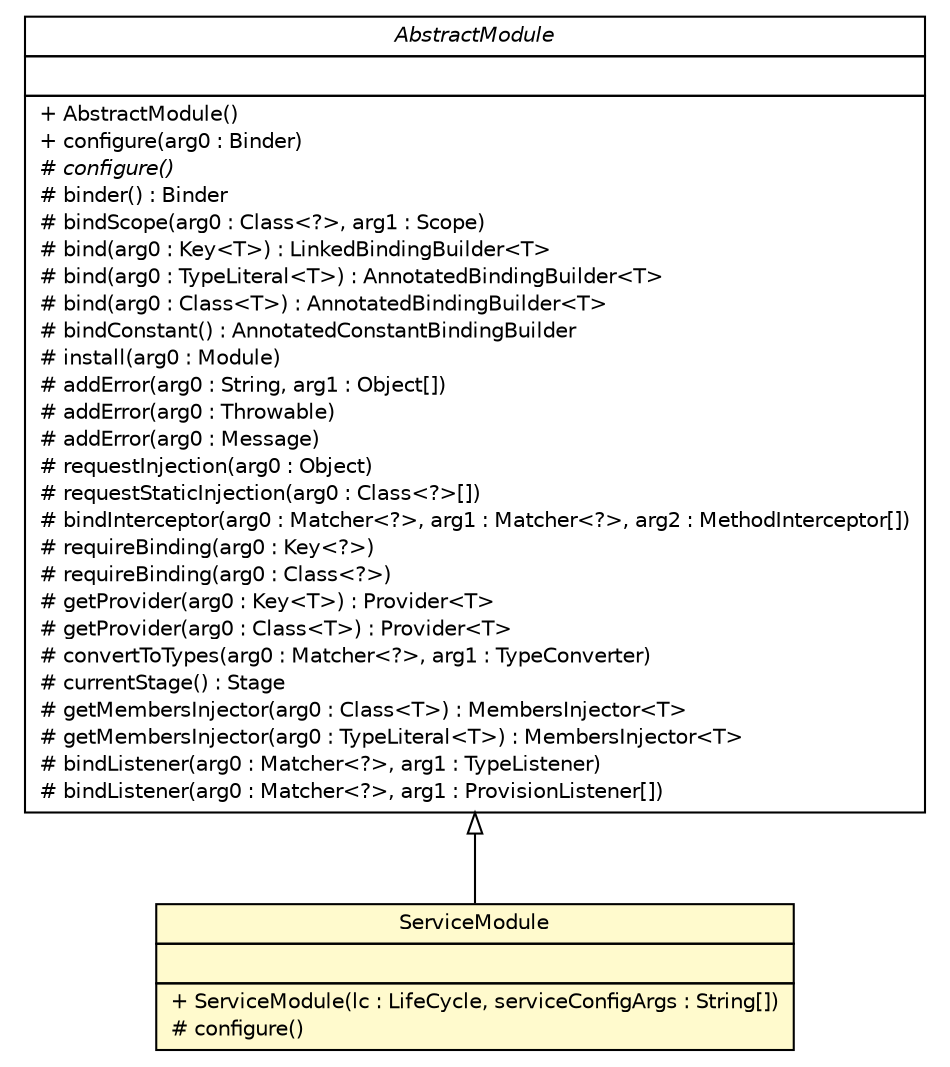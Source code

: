 #!/usr/local/bin/dot
#
# Class diagram 
# Generated by UMLGraph version R5_6 (http://www.umlgraph.org/)
#

digraph G {
	edge [fontname="Helvetica",fontsize=10,labelfontname="Helvetica",labelfontsize=10];
	node [fontname="Helvetica",fontsize=10,shape=plaintext];
	nodesep=0.25;
	ranksep=0.5;
	// sorcer.core.service.ServiceModule
	c479263 [label=<<table title="sorcer.core.service.ServiceModule" border="0" cellborder="1" cellspacing="0" cellpadding="2" port="p" bgcolor="lemonChiffon" href="./ServiceModule.html">
		<tr><td><table border="0" cellspacing="0" cellpadding="1">
<tr><td align="center" balign="center"> ServiceModule </td></tr>
		</table></td></tr>
		<tr><td><table border="0" cellspacing="0" cellpadding="1">
<tr><td align="left" balign="left">  </td></tr>
		</table></td></tr>
		<tr><td><table border="0" cellspacing="0" cellpadding="1">
<tr><td align="left" balign="left"> + ServiceModule(lc : LifeCycle, serviceConfigArgs : String[]) </td></tr>
<tr><td align="left" balign="left"> # configure() </td></tr>
		</table></td></tr>
		</table>>, URL="./ServiceModule.html", fontname="Helvetica", fontcolor="black", fontsize=10.0];
	//sorcer.core.service.ServiceModule extends com.google.inject.AbstractModule
	c479613:p -> c479263:p [dir=back,arrowtail=empty];
	// com.google.inject.AbstractModule
	c479613 [label=<<table title="com.google.inject.AbstractModule" border="0" cellborder="1" cellspacing="0" cellpadding="2" port="p">
		<tr><td><table border="0" cellspacing="0" cellpadding="1">
<tr><td align="center" balign="center"><font face="Helvetica-Oblique"> AbstractModule </font></td></tr>
		</table></td></tr>
		<tr><td><table border="0" cellspacing="0" cellpadding="1">
<tr><td align="left" balign="left">  </td></tr>
		</table></td></tr>
		<tr><td><table border="0" cellspacing="0" cellpadding="1">
<tr><td align="left" balign="left"> + AbstractModule() </td></tr>
<tr><td align="left" balign="left"> + configure(arg0 : Binder) </td></tr>
<tr><td align="left" balign="left"><font face="Helvetica-Oblique" point-size="10.0"> # configure() </font></td></tr>
<tr><td align="left" balign="left"> # binder() : Binder </td></tr>
<tr><td align="left" balign="left"> # bindScope(arg0 : Class&lt;?&gt;, arg1 : Scope) </td></tr>
<tr><td align="left" balign="left"> # bind(arg0 : Key&lt;T&gt;) : LinkedBindingBuilder&lt;T&gt; </td></tr>
<tr><td align="left" balign="left"> # bind(arg0 : TypeLiteral&lt;T&gt;) : AnnotatedBindingBuilder&lt;T&gt; </td></tr>
<tr><td align="left" balign="left"> # bind(arg0 : Class&lt;T&gt;) : AnnotatedBindingBuilder&lt;T&gt; </td></tr>
<tr><td align="left" balign="left"> # bindConstant() : AnnotatedConstantBindingBuilder </td></tr>
<tr><td align="left" balign="left"> # install(arg0 : Module) </td></tr>
<tr><td align="left" balign="left"> # addError(arg0 : String, arg1 : Object[]) </td></tr>
<tr><td align="left" balign="left"> # addError(arg0 : Throwable) </td></tr>
<tr><td align="left" balign="left"> # addError(arg0 : Message) </td></tr>
<tr><td align="left" balign="left"> # requestInjection(arg0 : Object) </td></tr>
<tr><td align="left" balign="left"> # requestStaticInjection(arg0 : Class&lt;?&gt;[]) </td></tr>
<tr><td align="left" balign="left"> # bindInterceptor(arg0 : Matcher&lt;?&gt;, arg1 : Matcher&lt;?&gt;, arg2 : MethodInterceptor[]) </td></tr>
<tr><td align="left" balign="left"> # requireBinding(arg0 : Key&lt;?&gt;) </td></tr>
<tr><td align="left" balign="left"> # requireBinding(arg0 : Class&lt;?&gt;) </td></tr>
<tr><td align="left" balign="left"> # getProvider(arg0 : Key&lt;T&gt;) : Provider&lt;T&gt; </td></tr>
<tr><td align="left" balign="left"> # getProvider(arg0 : Class&lt;T&gt;) : Provider&lt;T&gt; </td></tr>
<tr><td align="left" balign="left"> # convertToTypes(arg0 : Matcher&lt;?&gt;, arg1 : TypeConverter) </td></tr>
<tr><td align="left" balign="left"> # currentStage() : Stage </td></tr>
<tr><td align="left" balign="left"> # getMembersInjector(arg0 : Class&lt;T&gt;) : MembersInjector&lt;T&gt; </td></tr>
<tr><td align="left" balign="left"> # getMembersInjector(arg0 : TypeLiteral&lt;T&gt;) : MembersInjector&lt;T&gt; </td></tr>
<tr><td align="left" balign="left"> # bindListener(arg0 : Matcher&lt;?&gt;, arg1 : TypeListener) </td></tr>
<tr><td align="left" balign="left"> # bindListener(arg0 : Matcher&lt;?&gt;, arg1 : ProvisionListener[]) </td></tr>
		</table></td></tr>
		</table>>, URL="null", fontname="Helvetica", fontcolor="black", fontsize=10.0];
}

